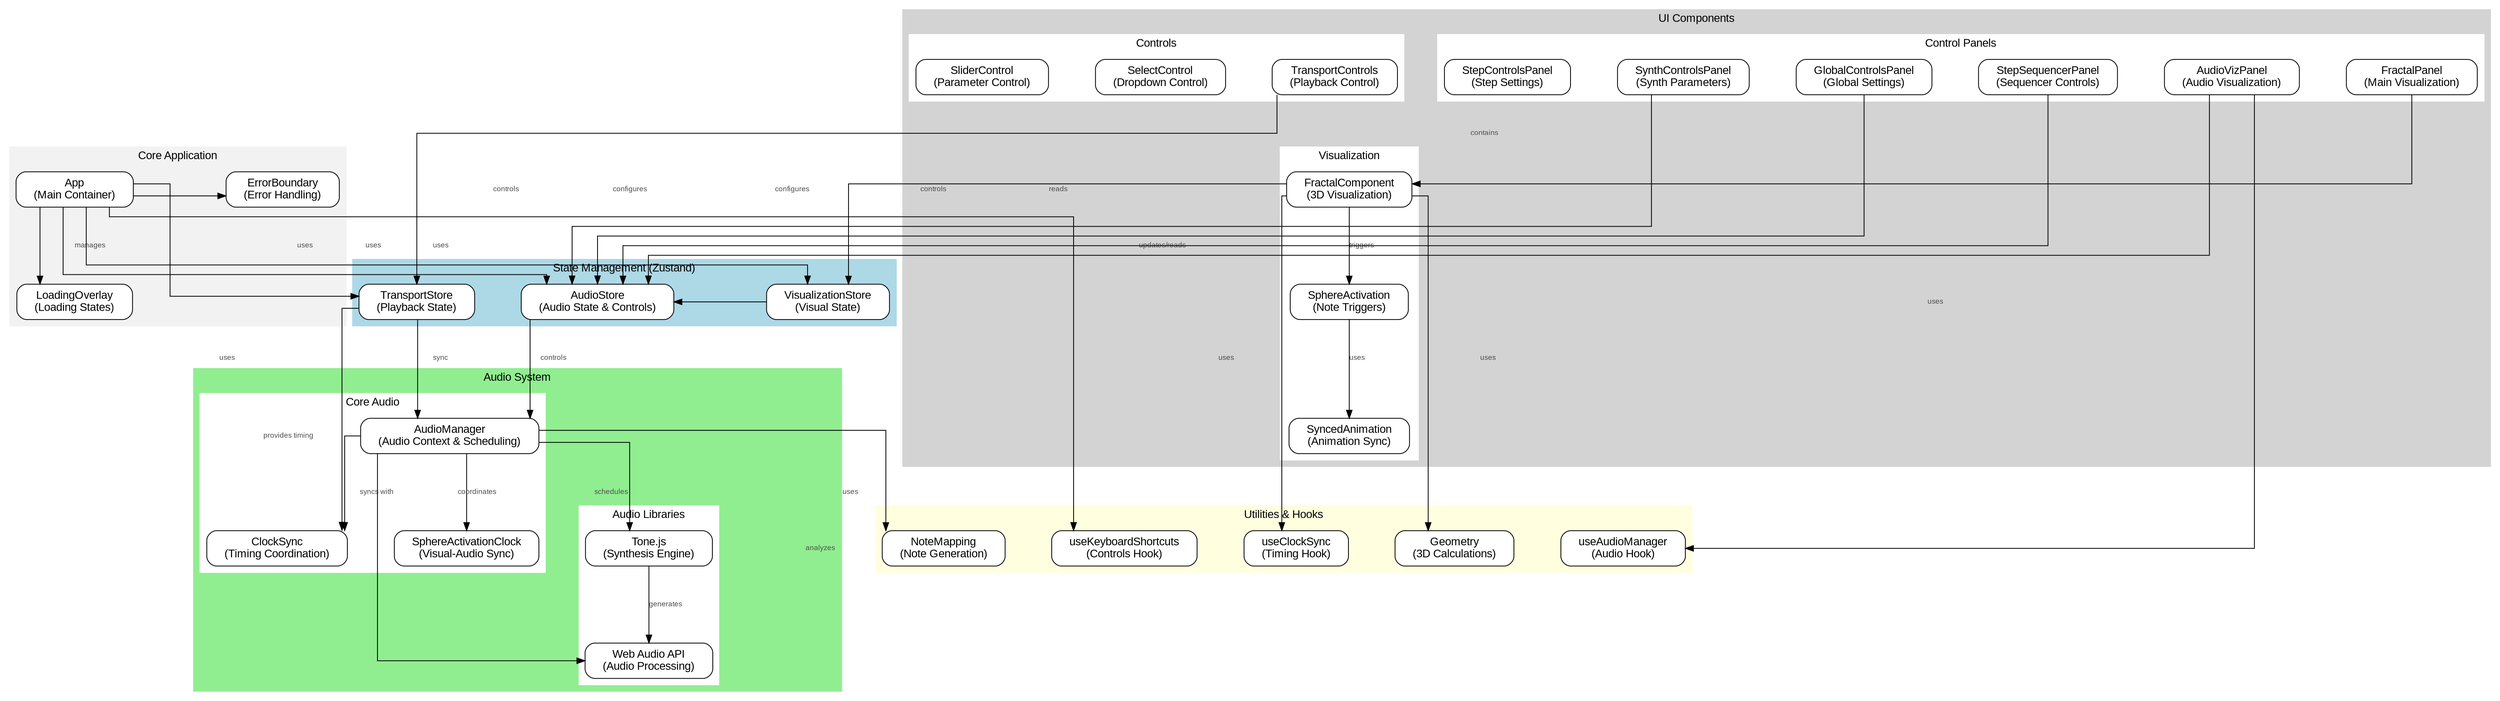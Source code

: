 digraph G {
    rankdir=TB;
    node [shape=box, style=rounded, fontname="Arial", margin="0.3,0.1"];
    edge [fontname="Arial", fontsize=10];

    /* Styling */
    graph [fontname="Arial", ranksep=1.2, nodesep=0.8, splines=ortho];

    /* Define node styles */
    node [style="rounded,filled", fillcolor=white];
    edge [fontsize=9, fontcolor=gray30];

    /* Core Application */
    subgraph cluster_core {
        label="Core Application";
        style=filled;
        color=gray95;

        App [label="App\n(Main Container)"];
        ErrorBoundary [label="ErrorBoundary\n(Error Handling)"];
        LoadingOverlay [label="LoadingOverlay\n(Loading States)"];

        {rank=same; App ErrorBoundary}
    }

    /* UI Components */
    subgraph cluster_ui {
        label="UI Components";
        style=filled;
        color=lightgrey;

        /* Visualization Components */
        subgraph cluster_viz {
            label="Visualization";
            style=filled;
            color=white;

            FractalComponent [label="FractalComponent\n(3D Visualization)"];
            SphereActivation [label="SphereActivation\n(Note Triggers)"];
            SyncedAnimation [label="SyncedAnimation\n(Animation Sync)"];
        }

        /* Control Panels */
        subgraph cluster_panels {
            label="Control Panels";
            style=filled;
            color=white;

            FractalPanel [label="FractalPanel\n(Main Visualization)"];
            AudioVizPanel [label="AudioVizPanel\n(Audio Visualization)"];
            GlobalControlsPanel [label="GlobalControlsPanel\n(Global Settings)"];
            StepSequencerPanel [label="StepSequencerPanel\n(Sequencer Controls)"];
            SynthControlsPanel [label="SynthControlsPanel\n(Synth Parameters)"];
            StepControlsPanel [label="StepControlsPanel\n(Step Settings)"];
        }

        /* Controls */
        subgraph cluster_controls {
            label="Controls";
            style=filled;
            color=white;

            TransportControls [label="TransportControls\n(Playback Control)"];
            SelectControl [label="SelectControl\n(Dropdown Control)"];
            SliderControl [label="SliderControl\n(Parameter Control)"];
        }
    }

    /* State Management */
    subgraph cluster_stores {
        label="State Management (Zustand)";
        style=filled;
        color=lightblue;

        AudioStore [label="AudioStore\n(Audio State & Controls)"];
        TransportStore [label="TransportStore\n(Playback State)"];
        VisualizationStore [label="VisualizationStore\n(Visual State)"];

        {rank=same; AudioStore TransportStore VisualizationStore}
    }

    /* Audio System */
    subgraph cluster_audio {
        label="Audio System";
        style=filled;
        color=lightgreen;

        subgraph cluster_audio_core {
            label="Core Audio";
            style=filled;
            color=white;

            AudioManager [label="AudioManager\n(Audio Context & Scheduling)"];
            ClockSync [label="ClockSync\n(Timing Coordination)"];
            SphereActivationClock [label="SphereActivationClock\n(Visual-Audio Sync)"];
        }

        subgraph cluster_audio_libs {
            label="Audio Libraries";
            style=filled;
            color=white;

            ToneJS [label="Tone.js\n(Synthesis Engine)"];
            WebAudioAPI [label="Web Audio API\n(Audio Processing)"];
        }
    }

    /* Utilities and Hooks */
    subgraph cluster_utils {
        label="Utilities & Hooks";
        style=filled;
        color=lightyellow;

        NoteMapping [label="NoteMapping\n(Note Generation)"];
        Geometry [label="Geometry\n(3D Calculations)"];

        UseAudioManager [label="useAudioManager\n(Audio Hook)"];
        UseClockSync [label="useClockSync\n(Timing Hook)"];
        UseKeyboardShortcuts [label="useKeyboardShortcuts\n(Controls Hook)"];
    }

    /* Connections */
    /* Core Dependencies */
    App -> ErrorBoundary [label="uses"];
    App -> LoadingOverlay [label="manages"];
    App -> {AudioStore TransportStore VisualizationStore} [label="uses"];

    /* UI to Stores */
    FractalPanel -> FractalComponent [label="contains"];
    FractalComponent -> VisualizationStore [label="updates/reads"];
    FractalComponent -> SphereActivation [label="triggers"];
    SphereActivation -> SyncedAnimation [label="uses"];

    StepSequencerPanel -> AudioStore [label="controls"];
    SynthControlsPanel -> AudioStore [label="configures"];
    TransportControls -> TransportStore [label="controls"];
    GlobalControlsPanel -> AudioStore [label="configures"];
    AudioVizPanel -> AudioStore [label="reads"];

    /* Store Interactions */
    AudioStore -> AudioManager [label="controls"];
    TransportStore -> AudioManager [label="sync"];
    TransportStore -> ClockSync [label="provides timing"];
    VisualizationStore -> AudioStore [label="triggers notes"];

    /* Audio System Flow */
    AudioManager -> ToneJS [label="schedules"];
    AudioManager -> ClockSync [label="syncs with"];
    AudioManager -> SphereActivationClock [label="coordinates"];
    ToneJS -> WebAudioAPI [label="generates"];
    AudioManager -> WebAudioAPI [label="analyzes"];

    /* Utility Usage */
    FractalComponent -> Geometry [label="uses"];
    AudioManager -> NoteMapping [label="uses"];

    /* Hook Usage */
    App -> UseKeyboardShortcuts [label="uses"];
    FractalComponent -> UseClockSync [label="uses"];
    AudioVizPanel -> UseAudioManager [label="uses"];
}
